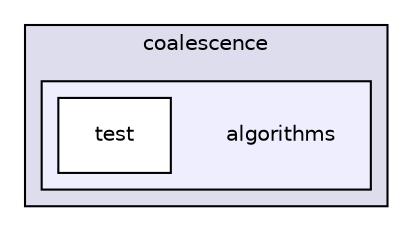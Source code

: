 digraph "quetzal/modules/coalescence/algorithms" {
  compound=true
  node [ fontsize="10", fontname="Helvetica"];
  edge [ labelfontsize="10", labelfontname="Helvetica"];
  subgraph clusterdir_6f18ad16022816a18d280c39985f7841 {
    graph [ bgcolor="#ddddee", pencolor="black", label="coalescence" fontname="Helvetica", fontsize="10", URL="dir_6f18ad16022816a18d280c39985f7841.html"]
  subgraph clusterdir_5d08ec2029f87ad7effa1aa3a39a55c7 {
    graph [ bgcolor="#eeeeff", pencolor="black", label="" URL="dir_5d08ec2029f87ad7effa1aa3a39a55c7.html"];
    dir_5d08ec2029f87ad7effa1aa3a39a55c7 [shape=plaintext label="algorithms"];
    dir_6615c8acad2e8eea9168607b0ab5fbe9 [shape=box label="test" color="black" fillcolor="white" style="filled" URL="dir_6615c8acad2e8eea9168607b0ab5fbe9.html"];
  }
  }
}

